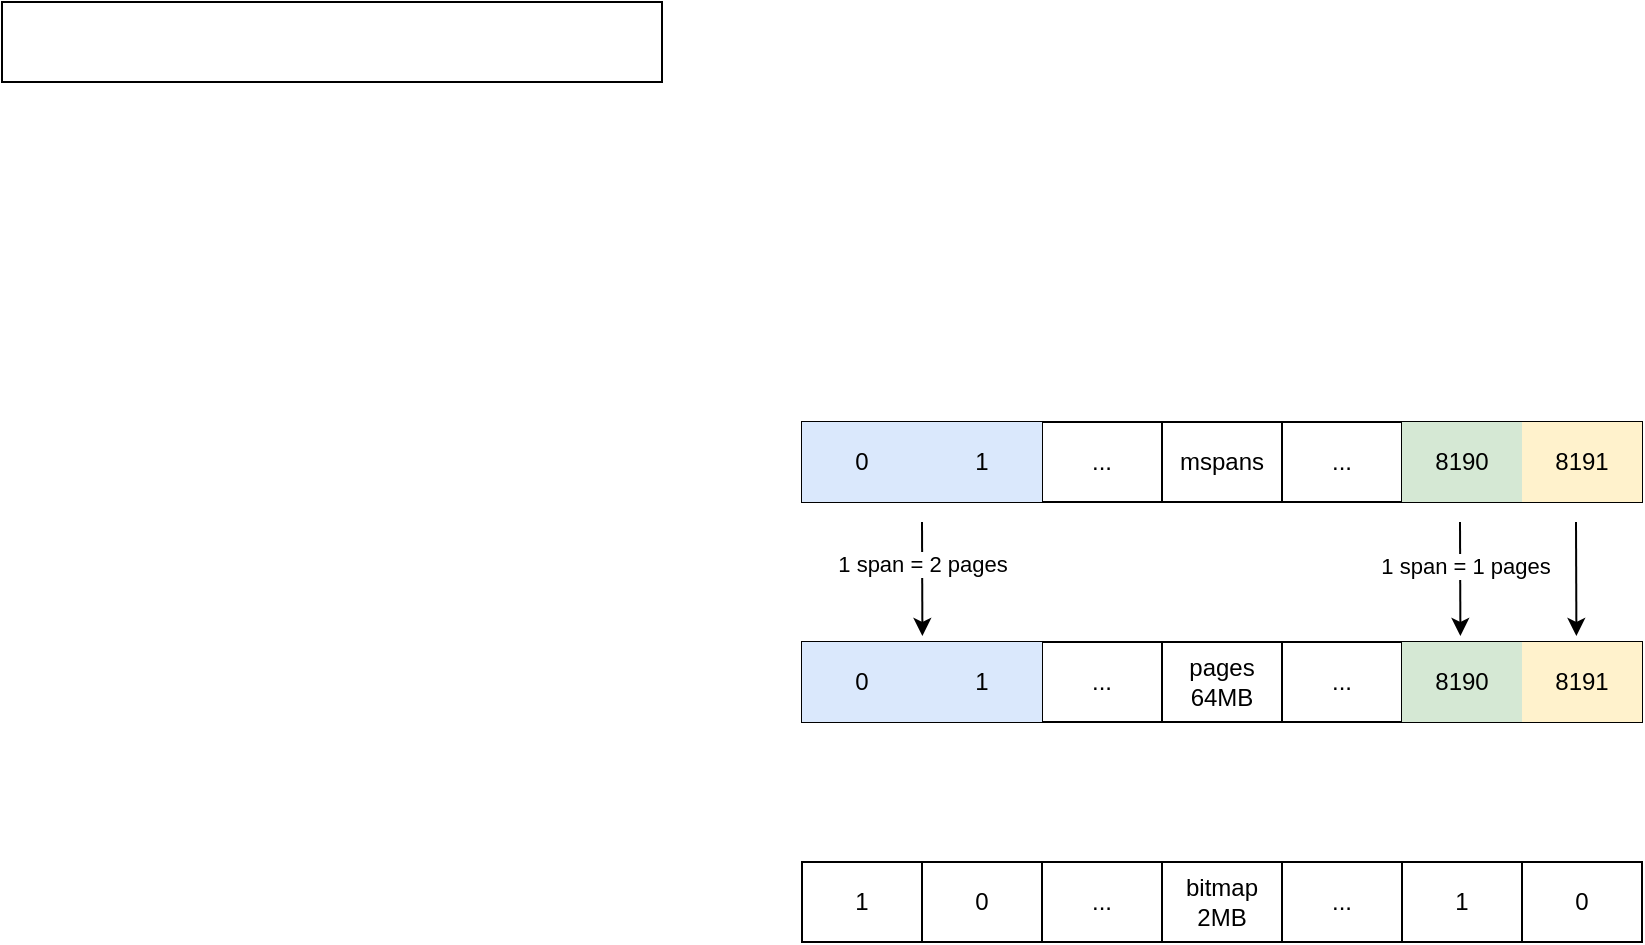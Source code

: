 <mxfile version="20.6.0" type="github">
  <diagram id="SeQiOBvVhu0JGIYYM5fR" name="Page-1">
    <mxGraphModel dx="1426" dy="1869" grid="1" gridSize="10" guides="1" tooltips="1" connect="1" arrows="1" fold="1" page="1" pageScale="1" pageWidth="850" pageHeight="1100" math="0" shadow="0">
      <root>
        <mxCell id="0" />
        <mxCell id="1" parent="0" />
        <mxCell id="IKFUWI9jPA2bsVKVW1Me-83" value="" style="shape=table;startSize=0;container=1;collapsible=0;childLayout=tableLayout;" vertex="1" parent="1">
          <mxGeometry x="540" y="170" width="420" height="40" as="geometry" />
        </mxCell>
        <mxCell id="IKFUWI9jPA2bsVKVW1Me-84" value="" style="shape=tableRow;horizontal=0;startSize=0;swimlaneHead=0;swimlaneBody=0;top=0;left=0;bottom=0;right=0;collapsible=0;dropTarget=0;fillColor=none;points=[[0,0.5],[1,0.5]];portConstraint=eastwest;" vertex="1" parent="IKFUWI9jPA2bsVKVW1Me-83">
          <mxGeometry width="420" height="40" as="geometry" />
        </mxCell>
        <mxCell id="IKFUWI9jPA2bsVKVW1Me-85" value="1" style="shape=partialRectangle;html=1;whiteSpace=wrap;connectable=0;overflow=hidden;fillColor=none;top=0;left=0;bottom=0;right=0;pointerEvents=1;" vertex="1" parent="IKFUWI9jPA2bsVKVW1Me-84">
          <mxGeometry width="60" height="40" as="geometry">
            <mxRectangle width="60" height="40" as="alternateBounds" />
          </mxGeometry>
        </mxCell>
        <mxCell id="IKFUWI9jPA2bsVKVW1Me-86" value="0" style="shape=partialRectangle;html=1;whiteSpace=wrap;connectable=0;overflow=hidden;fillColor=none;top=0;left=0;bottom=0;right=0;pointerEvents=1;" vertex="1" parent="IKFUWI9jPA2bsVKVW1Me-84">
          <mxGeometry x="60" width="60" height="40" as="geometry">
            <mxRectangle width="60" height="40" as="alternateBounds" />
          </mxGeometry>
        </mxCell>
        <mxCell id="IKFUWI9jPA2bsVKVW1Me-87" value="..." style="shape=partialRectangle;html=1;whiteSpace=wrap;connectable=0;overflow=hidden;fillColor=none;top=0;left=0;bottom=0;right=0;pointerEvents=1;" vertex="1" parent="IKFUWI9jPA2bsVKVW1Me-84">
          <mxGeometry x="120" width="60" height="40" as="geometry">
            <mxRectangle width="60" height="40" as="alternateBounds" />
          </mxGeometry>
        </mxCell>
        <mxCell id="IKFUWI9jPA2bsVKVW1Me-88" value="bitmap&lt;br&gt;2MB" style="shape=partialRectangle;html=1;whiteSpace=wrap;connectable=0;overflow=hidden;fillColor=none;top=0;left=0;bottom=0;right=0;pointerEvents=1;" vertex="1" parent="IKFUWI9jPA2bsVKVW1Me-84">
          <mxGeometry x="180" width="60" height="40" as="geometry">
            <mxRectangle width="60" height="40" as="alternateBounds" />
          </mxGeometry>
        </mxCell>
        <mxCell id="IKFUWI9jPA2bsVKVW1Me-89" value="..." style="shape=partialRectangle;html=1;whiteSpace=wrap;connectable=0;overflow=hidden;fillColor=none;top=0;left=0;bottom=0;right=0;pointerEvents=1;" vertex="1" parent="IKFUWI9jPA2bsVKVW1Me-84">
          <mxGeometry x="240" width="60" height="40" as="geometry">
            <mxRectangle width="60" height="40" as="alternateBounds" />
          </mxGeometry>
        </mxCell>
        <mxCell id="IKFUWI9jPA2bsVKVW1Me-90" value="1" style="shape=partialRectangle;html=1;whiteSpace=wrap;connectable=0;overflow=hidden;fillColor=none;top=0;left=0;bottom=0;right=0;pointerEvents=1;" vertex="1" parent="IKFUWI9jPA2bsVKVW1Me-84">
          <mxGeometry x="300" width="60" height="40" as="geometry">
            <mxRectangle width="60" height="40" as="alternateBounds" />
          </mxGeometry>
        </mxCell>
        <mxCell id="IKFUWI9jPA2bsVKVW1Me-94" value="0" style="shape=partialRectangle;html=1;whiteSpace=wrap;connectable=0;overflow=hidden;fillColor=none;top=0;left=0;bottom=0;right=0;pointerEvents=1;" vertex="1" parent="IKFUWI9jPA2bsVKVW1Me-84">
          <mxGeometry x="360" width="60" height="40" as="geometry">
            <mxRectangle width="60" height="40" as="alternateBounds" />
          </mxGeometry>
        </mxCell>
        <mxCell id="IKFUWI9jPA2bsVKVW1Me-96" value="" style="shape=table;startSize=0;container=1;collapsible=0;childLayout=tableLayout;movable=1;resizable=1;rotatable=1;deletable=1;editable=1;connectable=1;" vertex="1" parent="1">
          <mxGeometry x="540" y="-50" width="420" height="40" as="geometry" />
        </mxCell>
        <mxCell id="IKFUWI9jPA2bsVKVW1Me-97" value="" style="shape=tableRow;horizontal=0;startSize=0;swimlaneHead=0;swimlaneBody=0;top=0;left=0;bottom=0;right=0;collapsible=0;dropTarget=0;fillColor=none;points=[[0,0.5],[1,0.5]];portConstraint=eastwest;movable=1;resizable=1;rotatable=1;deletable=1;editable=1;connectable=1;" vertex="1" parent="IKFUWI9jPA2bsVKVW1Me-96">
          <mxGeometry width="420" height="40" as="geometry" />
        </mxCell>
        <mxCell id="IKFUWI9jPA2bsVKVW1Me-98" value="0" style="shape=partialRectangle;html=1;whiteSpace=wrap;connectable=1;overflow=hidden;fillColor=#dae8fc;top=0;left=0;bottom=0;right=0;pointerEvents=1;strokeColor=#6c8ebf;movable=1;resizable=1;rotatable=1;deletable=1;editable=1;" vertex="1" parent="IKFUWI9jPA2bsVKVW1Me-97">
          <mxGeometry width="60" height="40" as="geometry">
            <mxRectangle width="60" height="40" as="alternateBounds" />
          </mxGeometry>
        </mxCell>
        <mxCell id="IKFUWI9jPA2bsVKVW1Me-99" value="1" style="shape=partialRectangle;html=1;whiteSpace=wrap;connectable=1;overflow=hidden;fillColor=#dae8fc;top=0;left=0;bottom=0;right=0;pointerEvents=1;strokeColor=#6c8ebf;movable=1;resizable=1;rotatable=1;deletable=1;editable=1;" vertex="1" parent="IKFUWI9jPA2bsVKVW1Me-97">
          <mxGeometry x="60" width="60" height="40" as="geometry">
            <mxRectangle width="60" height="40" as="alternateBounds" />
          </mxGeometry>
        </mxCell>
        <mxCell id="IKFUWI9jPA2bsVKVW1Me-100" value="..." style="shape=partialRectangle;html=1;whiteSpace=wrap;connectable=1;overflow=hidden;fillColor=none;top=0;left=0;bottom=0;right=0;pointerEvents=1;movable=1;resizable=1;rotatable=1;deletable=1;editable=1;" vertex="1" parent="IKFUWI9jPA2bsVKVW1Me-97">
          <mxGeometry x="120" width="60" height="40" as="geometry">
            <mxRectangle width="60" height="40" as="alternateBounds" />
          </mxGeometry>
        </mxCell>
        <mxCell id="IKFUWI9jPA2bsVKVW1Me-101" value="mspans" style="shape=partialRectangle;html=1;whiteSpace=wrap;connectable=1;overflow=hidden;fillColor=none;top=0;left=0;bottom=0;right=0;pointerEvents=1;movable=1;resizable=1;rotatable=1;deletable=1;editable=1;" vertex="1" parent="IKFUWI9jPA2bsVKVW1Me-97">
          <mxGeometry x="180" width="60" height="40" as="geometry">
            <mxRectangle width="60" height="40" as="alternateBounds" />
          </mxGeometry>
        </mxCell>
        <mxCell id="IKFUWI9jPA2bsVKVW1Me-102" value="..." style="shape=partialRectangle;html=1;whiteSpace=wrap;connectable=1;overflow=hidden;fillColor=none;top=0;left=0;bottom=0;right=0;pointerEvents=1;movable=1;resizable=1;rotatable=1;deletable=1;editable=1;" vertex="1" parent="IKFUWI9jPA2bsVKVW1Me-97">
          <mxGeometry x="240" width="60" height="40" as="geometry">
            <mxRectangle width="60" height="40" as="alternateBounds" />
          </mxGeometry>
        </mxCell>
        <mxCell id="IKFUWI9jPA2bsVKVW1Me-103" value="8190" style="shape=partialRectangle;html=1;whiteSpace=wrap;connectable=1;overflow=hidden;fillColor=#d5e8d4;top=0;left=0;bottom=0;right=0;pointerEvents=1;strokeColor=#82b366;movable=1;resizable=1;rotatable=1;deletable=1;editable=1;" vertex="1" parent="IKFUWI9jPA2bsVKVW1Me-97">
          <mxGeometry x="300" width="60" height="40" as="geometry">
            <mxRectangle width="60" height="40" as="alternateBounds" />
          </mxGeometry>
        </mxCell>
        <mxCell id="IKFUWI9jPA2bsVKVW1Me-104" value="8191" style="shape=partialRectangle;html=1;whiteSpace=wrap;connectable=1;overflow=hidden;fillColor=#fff2cc;top=0;left=0;bottom=0;right=0;pointerEvents=1;strokeColor=#d6b656;movable=1;resizable=1;rotatable=1;deletable=1;editable=1;" vertex="1" parent="IKFUWI9jPA2bsVKVW1Me-97">
          <mxGeometry x="360" width="60" height="40" as="geometry">
            <mxRectangle width="60" height="40" as="alternateBounds" />
          </mxGeometry>
        </mxCell>
        <mxCell id="IKFUWI9jPA2bsVKVW1Me-142" value="" style="shape=table;startSize=0;container=1;collapsible=0;childLayout=tableLayout;movable=1;resizable=1;rotatable=1;deletable=1;editable=1;connectable=1;" vertex="1" parent="1">
          <mxGeometry x="540" y="60" width="420" height="40" as="geometry" />
        </mxCell>
        <mxCell id="IKFUWI9jPA2bsVKVW1Me-143" value="" style="shape=tableRow;horizontal=0;startSize=0;swimlaneHead=0;swimlaneBody=0;top=0;left=0;bottom=0;right=0;collapsible=0;dropTarget=0;fillColor=none;points=[[0,0.5],[1,0.5]];portConstraint=eastwest;movable=1;resizable=1;rotatable=1;deletable=1;editable=1;connectable=1;" vertex="1" parent="IKFUWI9jPA2bsVKVW1Me-142">
          <mxGeometry width="420" height="40" as="geometry" />
        </mxCell>
        <mxCell id="IKFUWI9jPA2bsVKVW1Me-144" value="0" style="shape=partialRectangle;html=1;whiteSpace=wrap;connectable=1;overflow=hidden;fillColor=#dae8fc;top=0;left=0;bottom=0;right=0;pointerEvents=1;strokeColor=#6c8ebf;movable=1;resizable=1;rotatable=1;deletable=1;editable=1;" vertex="1" parent="IKFUWI9jPA2bsVKVW1Me-143">
          <mxGeometry width="60" height="40" as="geometry">
            <mxRectangle width="60" height="40" as="alternateBounds" />
          </mxGeometry>
        </mxCell>
        <mxCell id="IKFUWI9jPA2bsVKVW1Me-145" value="1" style="shape=partialRectangle;html=1;whiteSpace=wrap;connectable=1;overflow=hidden;fillColor=#dae8fc;top=0;left=0;bottom=0;right=0;pointerEvents=1;strokeColor=#6c8ebf;movable=1;resizable=1;rotatable=1;deletable=1;editable=1;" vertex="1" parent="IKFUWI9jPA2bsVKVW1Me-143">
          <mxGeometry x="60" width="60" height="40" as="geometry">
            <mxRectangle width="60" height="40" as="alternateBounds" />
          </mxGeometry>
        </mxCell>
        <mxCell id="IKFUWI9jPA2bsVKVW1Me-146" value="..." style="shape=partialRectangle;html=1;whiteSpace=wrap;connectable=1;overflow=hidden;fillColor=none;top=0;left=0;bottom=0;right=0;pointerEvents=1;movable=1;resizable=1;rotatable=1;deletable=1;editable=1;" vertex="1" parent="IKFUWI9jPA2bsVKVW1Me-143">
          <mxGeometry x="120" width="60" height="40" as="geometry">
            <mxRectangle width="60" height="40" as="alternateBounds" />
          </mxGeometry>
        </mxCell>
        <mxCell id="IKFUWI9jPA2bsVKVW1Me-147" value="pages&lt;br&gt;64MB" style="shape=partialRectangle;html=1;whiteSpace=wrap;connectable=1;overflow=hidden;fillColor=none;top=0;left=0;bottom=0;right=0;pointerEvents=1;movable=1;resizable=1;rotatable=1;deletable=1;editable=1;" vertex="1" parent="IKFUWI9jPA2bsVKVW1Me-143">
          <mxGeometry x="180" width="60" height="40" as="geometry">
            <mxRectangle width="60" height="40" as="alternateBounds" />
          </mxGeometry>
        </mxCell>
        <mxCell id="IKFUWI9jPA2bsVKVW1Me-148" value="..." style="shape=partialRectangle;html=1;whiteSpace=wrap;connectable=1;overflow=hidden;fillColor=none;top=0;left=0;bottom=0;right=0;pointerEvents=1;movable=1;resizable=1;rotatable=1;deletable=1;editable=1;" vertex="1" parent="IKFUWI9jPA2bsVKVW1Me-143">
          <mxGeometry x="240" width="60" height="40" as="geometry">
            <mxRectangle width="60" height="40" as="alternateBounds" />
          </mxGeometry>
        </mxCell>
        <mxCell id="IKFUWI9jPA2bsVKVW1Me-149" value="8190" style="shape=partialRectangle;html=1;whiteSpace=wrap;connectable=1;overflow=hidden;fillColor=#d5e8d4;top=0;left=0;bottom=0;right=0;pointerEvents=1;strokeColor=#82b366;movable=1;resizable=1;rotatable=1;deletable=1;editable=1;" vertex="1" parent="IKFUWI9jPA2bsVKVW1Me-143">
          <mxGeometry x="300" width="60" height="40" as="geometry">
            <mxRectangle width="60" height="40" as="alternateBounds" />
          </mxGeometry>
        </mxCell>
        <mxCell id="IKFUWI9jPA2bsVKVW1Me-150" value="8191" style="shape=partialRectangle;html=1;whiteSpace=wrap;connectable=1;overflow=hidden;fillColor=#fff2cc;top=0;left=0;bottom=0;right=0;pointerEvents=1;strokeColor=#d6b656;movable=1;resizable=1;rotatable=1;deletable=1;editable=1;" vertex="1" parent="IKFUWI9jPA2bsVKVW1Me-143">
          <mxGeometry x="360" width="60" height="40" as="geometry">
            <mxRectangle width="60" height="40" as="alternateBounds" />
          </mxGeometry>
        </mxCell>
        <mxCell id="IKFUWI9jPA2bsVKVW1Me-152" value="" style="endArrow=classic;html=1;rounded=0;exitX=0.14;exitY=1.075;exitDx=0;exitDy=0;exitPerimeter=0;movable=1;resizable=1;rotatable=1;deletable=1;editable=1;connectable=1;" edge="1" parent="1">
          <mxGeometry width="50" height="50" relative="1" as="geometry">
            <mxPoint x="869" as="sourcePoint" />
            <mxPoint x="869.2" y="57" as="targetPoint" />
          </mxGeometry>
        </mxCell>
        <mxCell id="IKFUWI9jPA2bsVKVW1Me-158" value="&amp;nbsp;1 span = 1 pages" style="edgeLabel;html=1;align=center;verticalAlign=middle;resizable=0;points=[];" vertex="1" connectable="0" parent="IKFUWI9jPA2bsVKVW1Me-152">
          <mxGeometry x="-0.228" y="1" relative="1" as="geometry">
            <mxPoint as="offset" />
          </mxGeometry>
        </mxCell>
        <mxCell id="IKFUWI9jPA2bsVKVW1Me-153" value="" style="endArrow=classic;html=1;rounded=0;exitX=0.14;exitY=1.075;exitDx=0;exitDy=0;exitPerimeter=0;movable=1;resizable=1;rotatable=1;deletable=1;editable=1;connectable=1;" edge="1" parent="1">
          <mxGeometry width="50" height="50" relative="1" as="geometry">
            <mxPoint x="927" as="sourcePoint" />
            <mxPoint x="927.2" y="57" as="targetPoint" />
          </mxGeometry>
        </mxCell>
        <mxCell id="IKFUWI9jPA2bsVKVW1Me-154" value="" style="endArrow=classic;html=1;rounded=0;exitX=0.14;exitY=1.075;exitDx=0;exitDy=0;exitPerimeter=0;movable=1;resizable=1;rotatable=1;deletable=1;editable=1;connectable=1;" edge="1" parent="1">
          <mxGeometry width="50" height="50" relative="1" as="geometry">
            <mxPoint x="600" as="sourcePoint" />
            <mxPoint x="600.2" y="57" as="targetPoint" />
          </mxGeometry>
        </mxCell>
        <mxCell id="IKFUWI9jPA2bsVKVW1Me-157" value="1 span = 2 pages" style="edgeLabel;html=1;align=center;verticalAlign=middle;resizable=0;points=[];" vertex="1" connectable="0" parent="IKFUWI9jPA2bsVKVW1Me-154">
          <mxGeometry x="-0.263" relative="1" as="geometry">
            <mxPoint as="offset" />
          </mxGeometry>
        </mxCell>
        <mxCell id="IKFUWI9jPA2bsVKVW1Me-156" value="" style="rounded=0;whiteSpace=wrap;html=1;" vertex="1" parent="1">
          <mxGeometry x="140" y="-260" width="330" height="40" as="geometry" />
        </mxCell>
      </root>
    </mxGraphModel>
  </diagram>
</mxfile>
